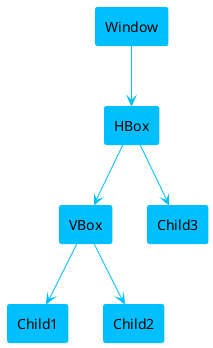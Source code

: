 @startuml

top to bottom direction

skinparam ArrowColor DeepSkyBlue
skinparam rectangleBackgroundColor DeepSkyBlue
skinparam rectangleBorderColor DeepSkyBlue

rectangle Window
rectangle HBox
rectangle VBox
rectangle Child1
rectangle Child2
rectangle Child3

Window -d-> HBox
HBox -d-> VBox
HBox -d-> Child3
VBox -d-> Child1
VBox -d-> Child2

@enduml
